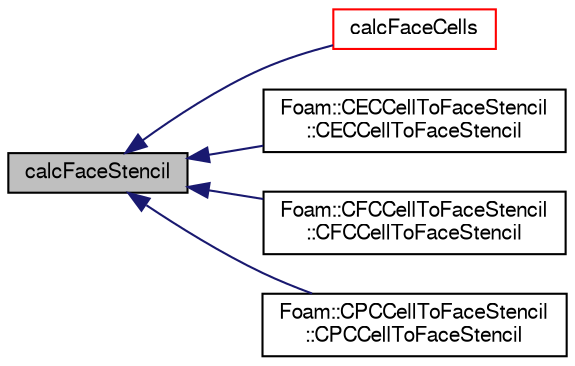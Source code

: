 digraph "calcFaceStencil"
{
  bgcolor="transparent";
  edge [fontname="FreeSans",fontsize="10",labelfontname="FreeSans",labelfontsize="10"];
  node [fontname="FreeSans",fontsize="10",shape=record];
  rankdir="LR";
  Node1542 [label="calcFaceStencil",height=0.2,width=0.4,color="black", fillcolor="grey75", style="filled", fontcolor="black"];
  Node1542 -> Node1543 [dir="back",color="midnightblue",fontsize="10",style="solid",fontname="FreeSans"];
  Node1543 [label="calcFaceCells",height=0.2,width=0.4,color="red",URL="$a22686.html#ae5e6c7b176e7515ab993bf7549c04d5e",tooltip="Collect cell neighbours of faces in global numbering. "];
  Node1542 -> Node1546 [dir="back",color="midnightblue",fontsize="10",style="solid",fontname="FreeSans"];
  Node1546 [label="Foam::CECCellToFaceStencil\l::CECCellToFaceStencil",height=0.2,width=0.4,color="black",URL="$a22682.html#a88e1b7ea278f86d5c51916777ec47cbc",tooltip="Construct from all cells and boundary faces. "];
  Node1542 -> Node1547 [dir="back",color="midnightblue",fontsize="10",style="solid",fontname="FreeSans"];
  Node1547 [label="Foam::CFCCellToFaceStencil\l::CFCCellToFaceStencil",height=0.2,width=0.4,color="black",URL="$a22694.html#acd3e71562af2950fcab4f4a2a6f4a8b3",tooltip="Construct from mesh. "];
  Node1542 -> Node1548 [dir="back",color="midnightblue",fontsize="10",style="solid",fontname="FreeSans"];
  Node1548 [label="Foam::CPCCellToFaceStencil\l::CPCCellToFaceStencil",height=0.2,width=0.4,color="black",URL="$a22698.html#ac86febb09c8cd6805d1f59fc965b2b8d",tooltip="Construct from all cells and boundary faces. "];
}
